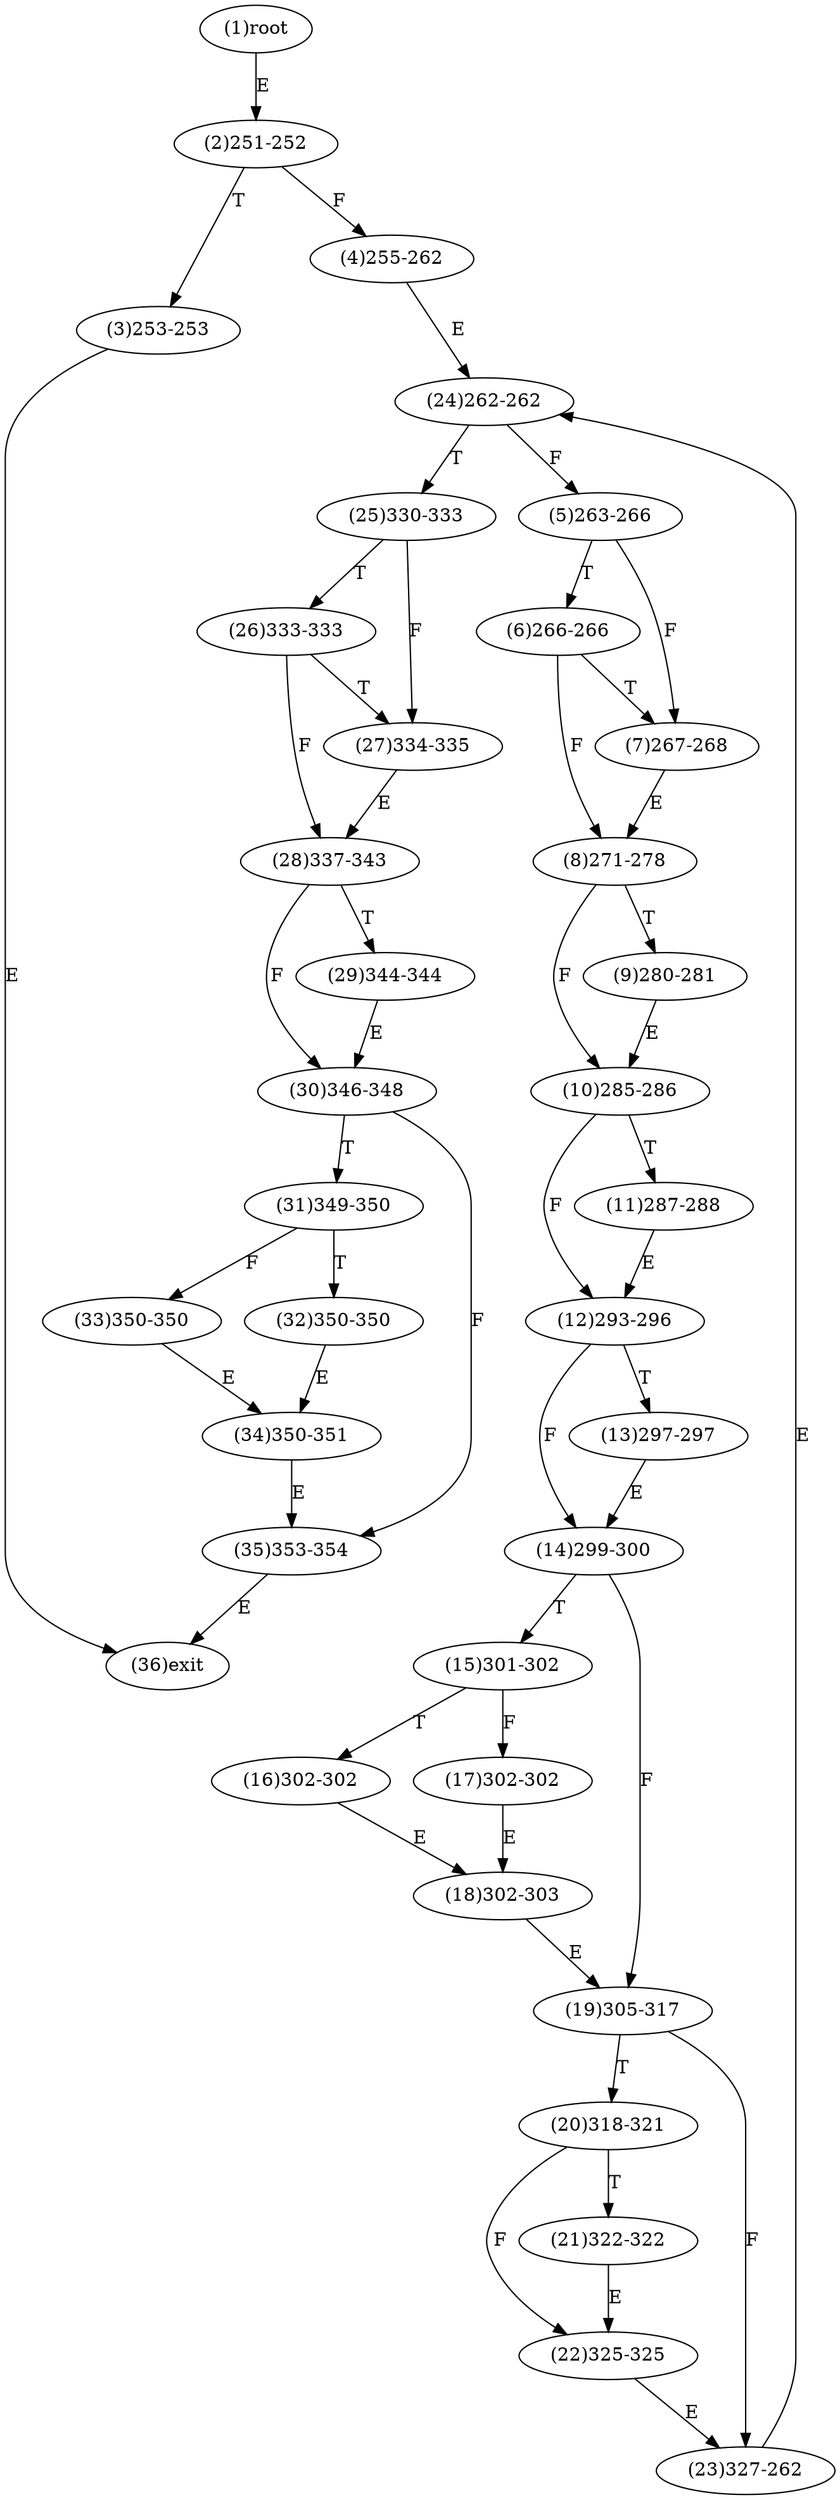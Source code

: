 digraph "" { 
1[ label="(1)root"];
2[ label="(2)251-252"];
3[ label="(3)253-253"];
4[ label="(4)255-262"];
5[ label="(5)263-266"];
6[ label="(6)266-266"];
7[ label="(7)267-268"];
8[ label="(8)271-278"];
9[ label="(9)280-281"];
10[ label="(10)285-286"];
11[ label="(11)287-288"];
12[ label="(12)293-296"];
13[ label="(13)297-297"];
14[ label="(14)299-300"];
15[ label="(15)301-302"];
17[ label="(17)302-302"];
16[ label="(16)302-302"];
19[ label="(19)305-317"];
18[ label="(18)302-303"];
21[ label="(21)322-322"];
20[ label="(20)318-321"];
23[ label="(23)327-262"];
22[ label="(22)325-325"];
25[ label="(25)330-333"];
24[ label="(24)262-262"];
27[ label="(27)334-335"];
26[ label="(26)333-333"];
29[ label="(29)344-344"];
28[ label="(28)337-343"];
31[ label="(31)349-350"];
30[ label="(30)346-348"];
34[ label="(34)350-351"];
35[ label="(35)353-354"];
32[ label="(32)350-350"];
33[ label="(33)350-350"];
36[ label="(36)exit"];
1->2[ label="E"];
2->4[ label="F"];
2->3[ label="T"];
3->36[ label="E"];
4->24[ label="E"];
5->7[ label="F"];
5->6[ label="T"];
6->8[ label="F"];
6->7[ label="T"];
7->8[ label="E"];
8->10[ label="F"];
8->9[ label="T"];
9->10[ label="E"];
10->12[ label="F"];
10->11[ label="T"];
11->12[ label="E"];
12->14[ label="F"];
12->13[ label="T"];
13->14[ label="E"];
14->19[ label="F"];
14->15[ label="T"];
15->17[ label="F"];
15->16[ label="T"];
16->18[ label="E"];
17->18[ label="E"];
18->19[ label="E"];
19->23[ label="F"];
19->20[ label="T"];
20->22[ label="F"];
20->21[ label="T"];
21->22[ label="E"];
22->23[ label="E"];
23->24[ label="E"];
24->5[ label="F"];
24->25[ label="T"];
25->27[ label="F"];
25->26[ label="T"];
26->28[ label="F"];
26->27[ label="T"];
27->28[ label="E"];
28->30[ label="F"];
28->29[ label="T"];
29->30[ label="E"];
30->35[ label="F"];
30->31[ label="T"];
31->33[ label="F"];
31->32[ label="T"];
32->34[ label="E"];
33->34[ label="E"];
34->35[ label="E"];
35->36[ label="E"];
}